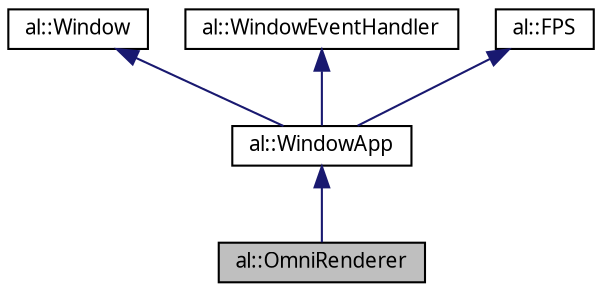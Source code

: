 digraph "al::OmniRenderer"
{
 // LATEX_PDF_SIZE
  bgcolor="transparent";
  edge [fontname="FreeSans.ttf",fontsize="10",labelfontname="FreeSans.ttf",labelfontsize="10"];
  node [fontname="FreeSans.ttf",fontsize="10",shape=record];
  Node1 [label="al::OmniRenderer",height=0.2,width=0.4,color="black", fillcolor="grey75", style="filled", fontcolor="black",tooltip=" "];
  Node2 -> Node1 [dir="back",color="midnightblue",fontsize="10",style="solid",fontname="FreeSans.ttf"];
  Node2 [label="al::WindowApp",height=0.2,width=0.4,color="black",URL="$classal_1_1_window_app.html",tooltip=" "];
  Node3 -> Node2 [dir="back",color="midnightblue",fontsize="10",style="solid",fontname="FreeSans.ttf"];
  Node3 [label="al::Window",height=0.2,width=0.4,color="black",URL="$classal_1_1_window.html",tooltip="Window with OpenGL context."];
  Node4 -> Node2 [dir="back",color="midnightblue",fontsize="10",style="solid",fontname="FreeSans.ttf"];
  Node4 [label="al::WindowEventHandler",height=0.2,width=0.4,color="black",URL="$classal_1_1_window_event_handler.html",tooltip="Controller for handling input and window events."];
  Node5 -> Node2 [dir="back",color="midnightblue",fontsize="10",style="solid",fontname="FreeSans.ttf"];
  Node5 [label="al::FPS",height=0.2,width=0.4,color="black",URL="$classal_1_1_f_p_s.html",tooltip=" "];
}
